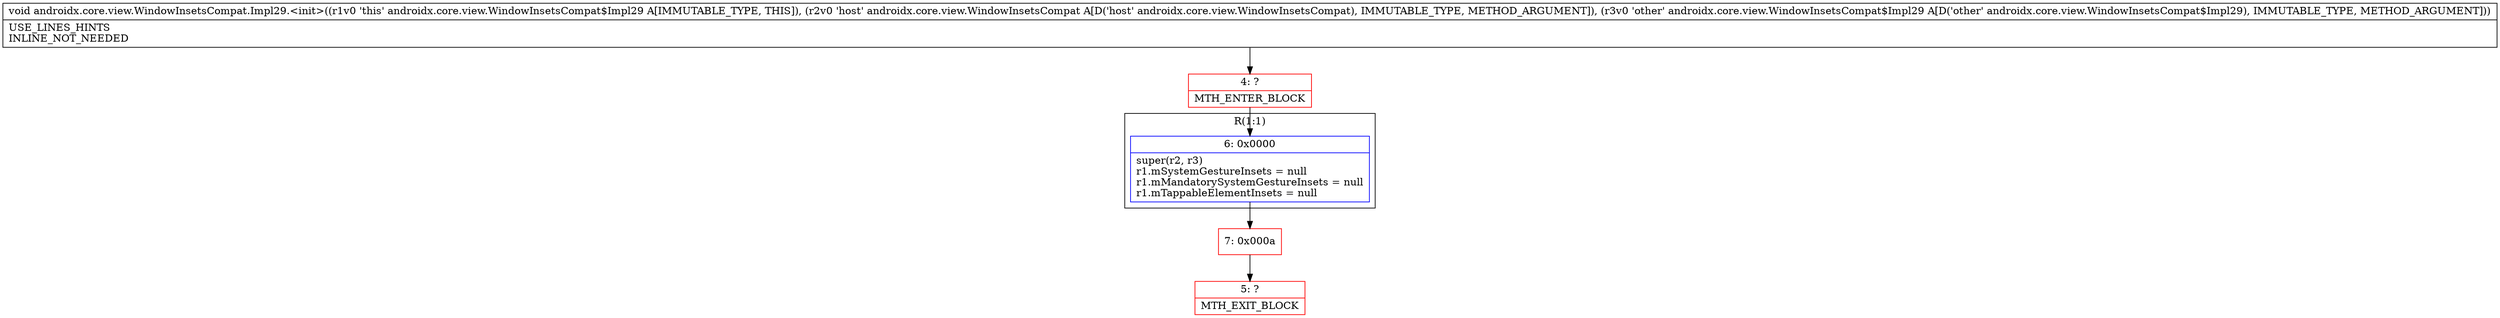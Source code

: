 digraph "CFG forandroidx.core.view.WindowInsetsCompat.Impl29.\<init\>(Landroidx\/core\/view\/WindowInsetsCompat;Landroidx\/core\/view\/WindowInsetsCompat$Impl29;)V" {
subgraph cluster_Region_1567180052 {
label = "R(1:1)";
node [shape=record,color=blue];
Node_6 [shape=record,label="{6\:\ 0x0000|super(r2, r3)\lr1.mSystemGestureInsets = null\lr1.mMandatorySystemGestureInsets = null\lr1.mTappableElementInsets = null\l}"];
}
Node_4 [shape=record,color=red,label="{4\:\ ?|MTH_ENTER_BLOCK\l}"];
Node_7 [shape=record,color=red,label="{7\:\ 0x000a}"];
Node_5 [shape=record,color=red,label="{5\:\ ?|MTH_EXIT_BLOCK\l}"];
MethodNode[shape=record,label="{void androidx.core.view.WindowInsetsCompat.Impl29.\<init\>((r1v0 'this' androidx.core.view.WindowInsetsCompat$Impl29 A[IMMUTABLE_TYPE, THIS]), (r2v0 'host' androidx.core.view.WindowInsetsCompat A[D('host' androidx.core.view.WindowInsetsCompat), IMMUTABLE_TYPE, METHOD_ARGUMENT]), (r3v0 'other' androidx.core.view.WindowInsetsCompat$Impl29 A[D('other' androidx.core.view.WindowInsetsCompat$Impl29), IMMUTABLE_TYPE, METHOD_ARGUMENT]))  | USE_LINES_HINTS\lINLINE_NOT_NEEDED\l}"];
MethodNode -> Node_4;Node_6 -> Node_7;
Node_4 -> Node_6;
Node_7 -> Node_5;
}

